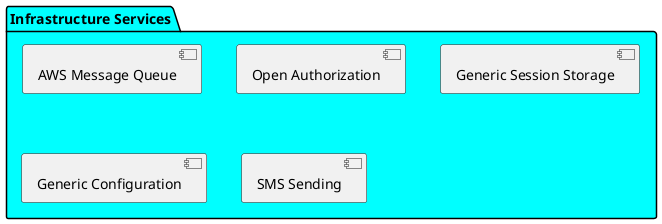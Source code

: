 @startuml

package "Infrastructure Services" as INFRASTRUCTURE #Aqua {
	component "AWS Message Queue" as Q
	component "Open Authorization" as OAUTH
	component "Generic Session Storage" as SESSION
	component "Generic Configuration" as CONF
	component "SMS Sending" as SMS
}

@enduml